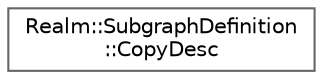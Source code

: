 digraph "Graphical Class Hierarchy"
{
 // LATEX_PDF_SIZE
  bgcolor="transparent";
  edge [fontname=Helvetica,fontsize=10,labelfontname=Helvetica,labelfontsize=10];
  node [fontname=Helvetica,fontsize=10,shape=box,height=0.2,width=0.4];
  rankdir="LR";
  Node0 [id="Node000000",label="Realm::SubgraphDefinition\l::CopyDesc",height=0.2,width=0.4,color="grey40", fillcolor="white", style="filled",URL="$structRealm_1_1SubgraphDefinition_1_1CopyDesc.html",tooltip=" "];
}
